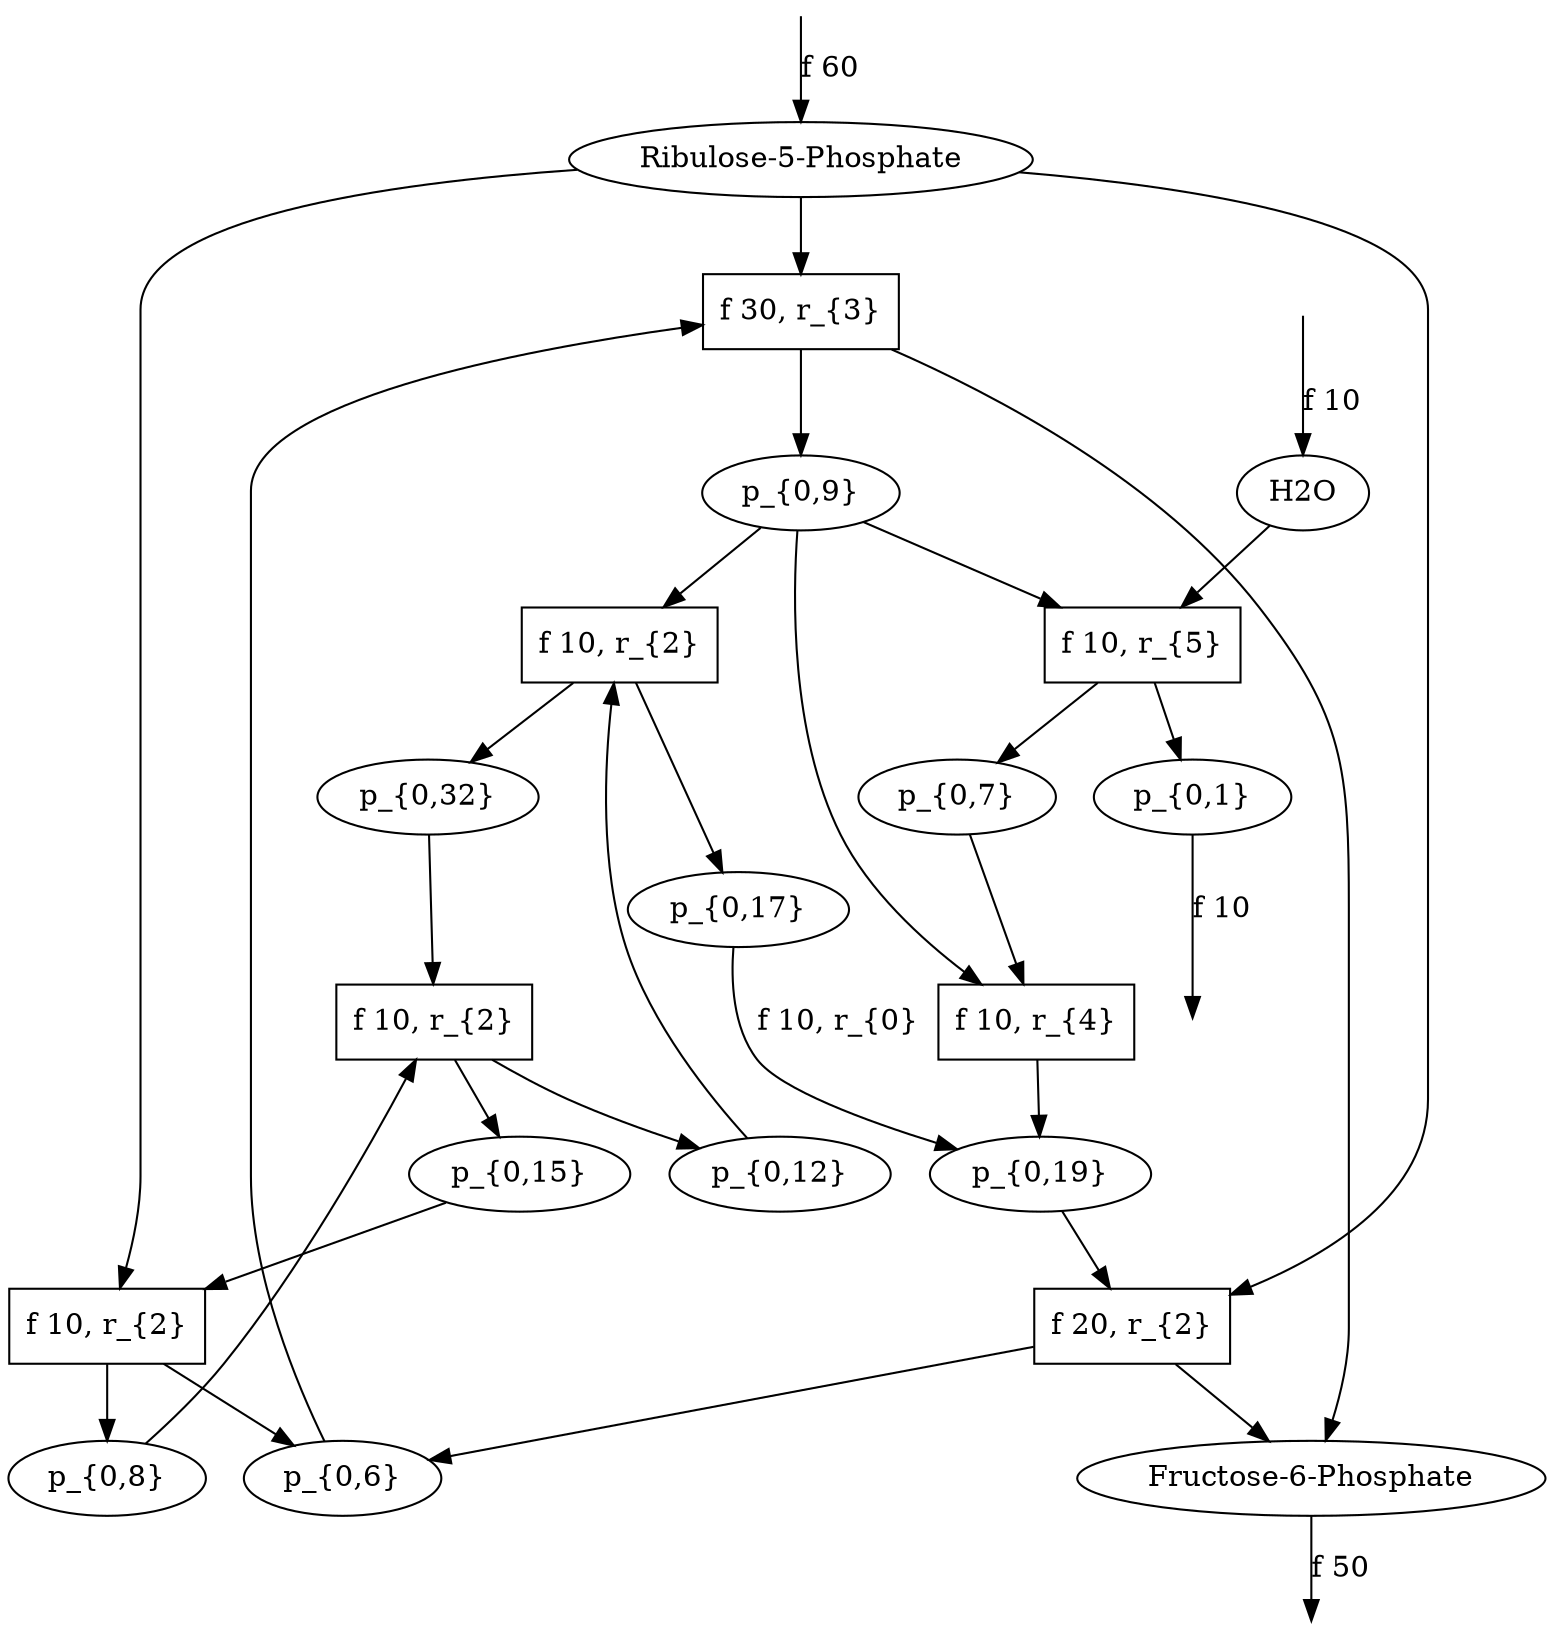 digraph g {
// id = 0, graphName = Ribulose-5-Phosphate
"0-0" [ shape=ellipse label="Ribulose-5-Phosphate" image="out/004_g_0_11311100.svg" ];
// id = 1, graphName = H2O
"1-0" [ shape=ellipse label="H2O" image="out/006_g_1_11311100.svg" ];
// id = 2, graphName = p_{0,0}
// id = 4, graphName = p_{0,1}
"4-0" [ shape=ellipse label="p_{0,1}" image="out/010_g_5_11311100.svg" ];
// id = 5, graphName = p_{0,2}
// id = 7, graphName = p_{0,3}
// id = 10, graphName = p_{0,4}
// id = 11, graphName = p_{0,5}
// id = 13, graphName = p_{0,6}
"13-0" [ shape=ellipse label="p_{0,6}" image="out/018_g_17_11311100.svg" ];
// id = 15, graphName = p_{0,7}
"15-0" [ shape=ellipse label="p_{0,7}" image="out/020_g_20_11311100.svg" ];
// id = 16, graphName = p_{0,8}
"16-0" [ shape=ellipse label="p_{0,8}" image="out/022_g_21_11311100.svg" ];
// id = 18, graphName = p_{0,9}
"18-0" [ shape=ellipse label="p_{0,9}" image="out/024_g_25_11311100.svg" ];
// id = 21, graphName = p_{0,10}
// id = 24, graphName = p_{0,11}
// id = 27, graphName = p_{0,12}
"27-0" [ shape=ellipse label="p_{0,12}" image="out/026_g_43_11311100.svg" ];
// id = 29, graphName = p_{0,13}
// id = 31, graphName = p_{0,14}
// id = 33, graphName = p_{0,15}
"33-0" [ shape=ellipse label="p_{0,15}" image="out/028_g_52_11311100.svg" ];
// id = 42, graphName = p_{0,16}
// id = 44, graphName = p_{0,17}
"44-0" [ shape=ellipse label="p_{0,17}" image="out/044_g_83_11311100.svg" ];
// id = 57, graphName = p_{0,18}
// id = 58, graphName = p_{0,19}
"58-0" [ shape=ellipse label="p_{0,19}" image="out/032_g_124_11311100.svg" ];
// id = 63, graphName = p_{0,20}
// id = 68, graphName = Fructose-6-Phosphate
"68-0" [ shape=ellipse label="Fructose-6-Phosphate" image="out/034_g_2_11311100.svg" ];
// id = 83, graphName = p_{0,21}
// id = 86, graphName = p_{0,22}
// id = 88, graphName = p_{0,23}
// id = 91, graphName = p_{0,24}
// id = 93, graphName = p_{0,25}
// id = 95, graphName = p_{0,26}
// id = 97, graphName = p_{0,27}
// id = 99, graphName = p_{0,28}
// id = 104, graphName = p_{0,29}
// id = 115, graphName = p_{0,30}
// id = 117, graphName = p_{0,31}
// id = 126, graphName = p_{0,32}
"126-0" [ shape=ellipse label="p_{0,32}" image="out/036_g_401_11311100.svg" ];
// id = 258, graphName = p_{0,33}
// id = 260, graphName = p_{0,34}
// id = 262, graphName = p_{0,35}
// id = 264, graphName = p_{0,36}
// id = 266, graphName = p_{0,37}
// id = 268, graphName = p_{0,38}
// id = 270, graphName = p_{0,39}
// id = 272, graphName = p_{0,40}
// id = 275, graphName = p_{0,41}
// id = 277, graphName = p_{0,42}
// id = 279, graphName = p_{0,43}
// id = 281, graphName = p_{0,44}
// id = 283, graphName = p_{0,45}
// id = 285, graphName = p_{0,46}
// id = 287, graphName = p_{0,47}
// id = 289, graphName = p_{0,48}
// id = 291, graphName = p_{0,49}
// id = 293, graphName = p_{0,50}
// id = 295, graphName = p_{0,51}
// id = 297, graphName = p_{0,52}
// id = 356, graphName = p_{0,53}
// id = 359, graphName = p_{0,54}
// id = 361, graphName = p_{0,55}
// id = 75{ 'Ribulose-5-Phosphate' 'p_{0,6}' }, 'Transaldolase', { 'Fructose-6-Phosphate' 'p_{0,9}' }
"75-0" [ shape=box label="f 30, r_{3}" ];
// id = 101{ 'p_{0,7}' 'p_{0,9}' }, 'Aldolase', { 'p_{0,19}' }
"101-0" [ shape=box label="f 10, r_{4}" ];
// id = 109{ 'H2O' 'p_{0,9}' }, 'Phophohydrolase', { 'p_{0,1}' 'p_{0,7}' }
"109-0" [ shape=box label="f 10, r_{5}" ];
// id = 130{ 'p_{0,9}' 'p_{0,12}' }, 'Transketolase', { 'p_{0,17}' 'p_{0,32}' }
"130-0" [ shape=box label="f 10, r_{2}" ];
// id = 153{ 'Ribulose-5-Phosphate' 'p_{0,15}' }, 'Transketolase', { 'p_{0,6}' 'p_{0,8}' }
"153-0" [ shape=box label="f 10, r_{2}" ];
// id = 183{ 'Ribulose-5-Phosphate' 'p_{0,19}' }, 'Transketolase', { 'Fructose-6-Phosphate' 'p_{0,6}' }
"183-0" [ shape=box label="f 20, r_{2}" ];
// id = 333{ 'p_{0,8}' 'p_{0,32}' }, 'Transketolase', { 'p_{0,12}' 'p_{0,15}' }
"333-0" [ shape=box label="f 10, r_{2}" ];
// id = 3{ 'Ribulose-5-Phosphate' }, 'Aldose-Ketose <-', { 'p_{0,0}' }
// id = 6{ 'Ribulose-5-Phosphate' 'H2O' }, 'Phophohydrolase', { 'p_{0,1}' 'p_{0,2}' }
// id = 8{ 'p_{0,2}' }, 'Aldose-Ketose <-', { 'p_{0,3}' }
// id = 9{ 'p_{0,0}' }, 'Aldose-Ketose ->', { 'Ribulose-5-Phosphate' }
// id = 12{ 'p_{0,0}' 'p_{0,2}' }, 'Transketolase', { 'p_{0,4}' 'p_{0,5}' }
// id = 14{ 'Ribulose-5-Phosphate' 'p_{0,0}' }, 'Transketolase', { 'p_{0,5}' 'p_{0,6}' }
// id = 17{ 'p_{0,0}' 'p_{0,2}' }, 'Transaldolase', { 'p_{0,7}' 'p_{0,8}' }
// id = 19{ 'Ribulose-5-Phosphate' 'p_{0,0}' }, 'Transaldolase', { 'p_{0,8}' 'p_{0,9}' }
// id = 20{ 'H2O' 'p_{0,0}' }, 'Phophohydrolase', { 'p_{0,1}' 'p_{0,3}' }
// id = 22{ 'p_{0,5}' }, 'Aldose-Ketose <-', { 'p_{0,10}' }
// id = 23{ 'p_{0,7}' }, 'Aldose-Ketose <-', { 'p_{0,7}' }
// id = 25{ 'p_{0,8}' }, 'Aldose-Ketose <-', { 'p_{0,11}' }
// id = 26{ 'p_{0,3}' }, 'Aldose-Ketose ->', { 'p_{0,2}' }
// id = 28{ 'p_{0,4}' }, 'Aldose-Ketose ->', { 'p_{0,12}' }
// id = 30{ 'p_{0,6}' }, 'Aldose-Ketose ->', { 'p_{0,13}' }
// id = 32{ 'p_{0,3}' 'p_{0,5}' }, 'Transketolase', { 'p_{0,0}' 'p_{0,14}' }
// id = 34{ 'p_{0,3}' 'p_{0,8}' }, 'Transketolase', { 'p_{0,14}' 'p_{0,15}' }
// id = 35{ 'p_{0,2}' 'p_{0,3}' }, 'Transketolase', { 'p_{0,4}' 'p_{0,14}' }
// id = 36{ 'Ribulose-5-Phosphate' 'p_{0,3}' }, 'Transketolase', { 'p_{0,6}' 'p_{0,14}' }
// id = 37{ 'p_{0,4}' 'p_{0,5}' }, 'Transketolase', { 'p_{0,0}' 'p_{0,2}' }
// id = 38{ 'p_{0,4}' 'p_{0,8}' }, 'Transketolase', { 'p_{0,2}' 'p_{0,15}' }
// id = 39{ 'p_{0,2}' 'p_{0,4}' }, 'Transketolase', { 'p_{0,2}' 'p_{0,4}' }
// id = 40{ 'Ribulose-5-Phosphate' 'p_{0,4}' }, 'Transketolase', { 'p_{0,2}' 'p_{0,6}' }
// id = 41{ 'p_{0,5}' 'p_{0,6}' }, 'Transketolase', { 'Ribulose-5-Phosphate' 'p_{0,0}' }
// id = 43{ 'p_{0,5}' 'p_{0,7}' }, 'Transketolase', { 'p_{0,0}' 'p_{0,16}' }
// id = 45{ 'p_{0,5}' 'p_{0,9}' }, 'Transketolase', { 'p_{0,0}' 'p_{0,17}' }
// id = 46{ 'p_{0,0}' 'p_{0,5}' }, 'Transketolase', { 'p_{0,0}' 'p_{0,5}' }
// id = 47{ 'p_{0,6}' 'p_{0,8}' }, 'Transketolase', { 'Ribulose-5-Phosphate' 'p_{0,15}' }
// id = 48{ 'p_{0,2}' 'p_{0,6}' }, 'Transketolase', { 'Ribulose-5-Phosphate' 'p_{0,4}' }
// id = 49{ 'Ribulose-5-Phosphate' 'p_{0,6}' }, 'Transketolase', { 'Ribulose-5-Phosphate' 'p_{0,6}' }
// id = 50{ 'p_{0,7}' 'p_{0,8}' }, 'Transketolase', { 'p_{0,15}' 'p_{0,16}' }
// id = 51{ 'p_{0,2}' 'p_{0,7}' }, 'Transketolase', { 'p_{0,4}' 'p_{0,16}' }
// id = 52{ 'Ribulose-5-Phosphate' 'p_{0,7}' }, 'Transketolase', { 'p_{0,6}' 'p_{0,16}' }
// id = 53{ 'p_{0,8}' 'p_{0,9}' }, 'Transketolase', { 'p_{0,15}' 'p_{0,17}' }
// id = 54{ 'p_{0,0}' 'p_{0,8}' }, 'Transketolase', { 'p_{0,5}' 'p_{0,15}' }
// id = 55{ 'p_{0,2}' 'p_{0,9}' }, 'Transketolase', { 'p_{0,4}' 'p_{0,17}' }
// id = 56{ 'Ribulose-5-Phosphate' 'p_{0,9}' }, 'Transketolase', { 'p_{0,6}' 'p_{0,17}' }
// id = 59{ 'p_{0,3}' 'p_{0,5}' }, 'Transaldolase', { 'p_{0,18}' 'p_{0,19}' }
// id = 60{ 'p_{0,3}' 'p_{0,8}' }, 'Transaldolase', { 'p_{0,0}' 'p_{0,18}' }
// id = 61{ 'p_{0,2}' 'p_{0,3}' }, 'Transaldolase', { 'p_{0,7}' 'p_{0,18}' }
// id = 62{ 'Ribulose-5-Phosphate' 'p_{0,3}' }, 'Transaldolase', { 'p_{0,9}' 'p_{0,18}' }
// id = 64{ 'p_{0,4}' 'p_{0,5}' }, 'Transaldolase', { 'p_{0,19}' 'p_{0,20}' }
// id = 65{ 'p_{0,4}' 'p_{0,8}' }, 'Transaldolase', { 'p_{0,0}' 'p_{0,20}' }
// id = 66{ 'p_{0,2}' 'p_{0,4}' }, 'Transaldolase', { 'p_{0,7}' 'p_{0,20}' }
// id = 67{ 'Ribulose-5-Phosphate' 'p_{0,4}' }, 'Transaldolase', { 'p_{0,9}' 'p_{0,20}' }
// id = 69{ 'p_{0,5}' 'p_{0,6}' }, 'Transaldolase', { 'Fructose-6-Phosphate' 'p_{0,19}' }
// id = 70{ 'p_{0,5}' 'p_{0,7}' }, 'Transaldolase', { 'p_{0,2}' 'p_{0,19}' }
// id = 71{ 'p_{0,5}' 'p_{0,9}' }, 'Transaldolase', { 'Ribulose-5-Phosphate' 'p_{0,19}' }
// id = 72{ 'p_{0,0}' 'p_{0,5}' }, 'Transaldolase', { 'p_{0,8}' 'p_{0,19}' }
// id = 73{ 'p_{0,6}' 'p_{0,8}' }, 'Transaldolase', { 'Fructose-6-Phosphate' 'p_{0,0}' }
// id = 74{ 'p_{0,2}' 'p_{0,6}' }, 'Transaldolase', { 'Fructose-6-Phosphate' 'p_{0,7}' }
// id = 75{ 'Ribulose-5-Phosphate' 'p_{0,6}' }, 'Transaldolase', { 'Fructose-6-Phosphate' 'p_{0,9}' }
"0-0" -> "75-0" [ ];
"13-0" -> "75-0" [ ];
"75-0" -> "18-0" [ ];
"75-0" -> "68-0" [ ];
// id = 76{ 'p_{0,7}' 'p_{0,8}' }, 'Transaldolase', { 'p_{0,0}' 'p_{0,2}' }
// id = 77{ 'p_{0,2}' 'p_{0,7}' }, 'Transaldolase', { 'p_{0,2}' 'p_{0,7}' }
// id = 78{ 'Ribulose-5-Phosphate' 'p_{0,7}' }, 'Transaldolase', { 'p_{0,2}' 'p_{0,9}' }
// id = 79{ 'p_{0,8}' 'p_{0,9}' }, 'Transaldolase', { 'Ribulose-5-Phosphate' 'p_{0,0}' }
// id = 80{ 'p_{0,0}' 'p_{0,8}' }, 'Transaldolase', { 'p_{0,0}' 'p_{0,8}' }
// id = 81{ 'p_{0,2}' 'p_{0,9}' }, 'Transaldolase', { 'Ribulose-5-Phosphate' 'p_{0,7}' }
// id = 82{ 'Ribulose-5-Phosphate' 'p_{0,9}' }, 'Transaldolase', { 'Ribulose-5-Phosphate' 'p_{0,9}' }
// id = 84{ 'p_{0,3}' 'p_{0,7}' }, 'Aldolase', { 'p_{0,21}' }
// id = 85{ 'p_{0,4}' 'p_{0,7}' }, 'Aldolase', { 'p_{0,3}' }
// id = 87{ 'p_{0,2}' 'p_{0,4}' }, 'Aldolase', { 'p_{0,22}' }
// id = 89{ 'Ribulose-5-Phosphate' 'p_{0,4}' }, 'Aldolase', { 'p_{0,23}' }
// id = 90{ 'p_{0,6}' 'p_{0,7}' }, 'Aldolase', { 'p_{0,0}' }
// id = 92{ 'p_{0,2}' 'p_{0,6}' }, 'Aldolase', { 'p_{0,24}' }
// id = 94{ 'Ribulose-5-Phosphate' 'p_{0,6}' }, 'Aldolase', { 'p_{0,25}' }
// id = 96{ 'p_{0,7}' 'p_{0,7}' }, 'Aldolase', { 'p_{0,26}' }
// id = 98{ 'p_{0,2}' 'p_{0,7}' }, 'Aldolase', { 'p_{0,27}' }
// id = 100{ 'Ribulose-5-Phosphate' 'p_{0,7}' }, 'Aldolase', { 'p_{0,28}' }
// id = 101{ 'p_{0,7}' 'p_{0,9}' }, 'Aldolase', { 'p_{0,19}' }
"15-0" -> "101-0" [ ];
"18-0" -> "101-0" [ ];
"101-0" -> "58-0" [ ];
// id = 102{ 'p_{0,0}' 'p_{0,7}' }, 'Aldolase', { 'p_{0,10}' }
// id = 103{ 'p_{0,2}' 'p_{0,9}' }, 'Aldolase', { 'p_{0,28}' }
// id = 105{ 'Ribulose-5-Phosphate' 'p_{0,9}' }, 'Aldolase', { 'p_{0,29}' }
// id = 106{ 'H2O' 'p_{0,5}' }, 'Phophohydrolase', { 'p_{0,1}' 'p_{0,14}' }
// id = 107{ 'H2O' 'p_{0,6}' }, 'Phophohydrolase', { 'p_{0,1}' 'p_{0,4}' }
// id = 108{ 'H2O' 'p_{0,8}' }, 'Phophohydrolase', { 'p_{0,1}' 'p_{0,18}' }
// id = 109{ 'H2O' 'p_{0,9}' }, 'Phophohydrolase', { 'p_{0,1}' 'p_{0,7}' }
"1-0" -> "109-0" [ ];
"18-0" -> "109-0" [ ];
"109-0" -> "4-0" [ ];
"109-0" -> "15-0" [ ];
// id = 110{ 'p_{0,12}' }, 'Aldose-Ketose <-', { 'p_{0,4}' }
// id = 111{ 'p_{0,13}' }, 'Aldose-Ketose <-', { 'p_{0,6}' }
// id = 112{ 'p_{0,14}' }, 'Aldose-Ketose <-', { 'p_{0,21}' }
// id = 113{ 'p_{0,16}' }, 'Aldose-Ketose <-', { 'p_{0,26}' }
// id = 114{ 'p_{0,17}' }, 'Aldose-Ketose <-', { 'p_{0,19}' }
"44-0" -> "58-0" [ label="f 10, r_{0}" ];
// id = 116{ 'p_{0,18}' }, 'Aldose-Ketose <-', { 'p_{0,30}' }
// id = 118{ 'p_{0,20}' }, 'Aldose-Ketose <-', { 'p_{0,31}' }
// id = 119{ 'Fructose-6-Phosphate' }, 'Aldose-Ketose <-', { 'p_{0,15}' }
// id = 120{ 'p_{0,10}' }, 'Aldose-Ketose ->', { 'p_{0,5}' }
// id = 121{ 'p_{0,11}' }, 'Aldose-Ketose ->', { 'p_{0,8}' }
// id = 122{ 'p_{0,15}' }, 'Aldose-Ketose ->', { 'Fructose-6-Phosphate' }
// id = 123{ 'p_{0,19}' }, 'Aldose-Ketose ->', { 'p_{0,17}' }
// id = 124{ 'p_{0,21}' }, 'Aldose-Ketose ->', { 'p_{0,14}' }
// id = 125{ 'p_{0,26}' }, 'Aldose-Ketose ->', { 'p_{0,16}' }
// id = 127{ 'p_{0,12}' 'p_{0,15}' }, 'Transketolase', { 'p_{0,8}' 'p_{0,32}' }
// id = 128{ 'p_{0,12}' 'p_{0,19}' }, 'Transketolase', { 'Fructose-6-Phosphate' 'p_{0,32}' }
// id = 129{ 'p_{0,12}' 'p_{0,26}' }, 'Transketolase', { 'p_{0,20}' 'p_{0,32}' }
// id = 130{ 'p_{0,9}' 'p_{0,12}' }, 'Transketolase', { 'p_{0,17}' 'p_{0,32}' }
"18-0" -> "130-0" [ ];
"27-0" -> "130-0" [ ];
"130-0" -> "44-0" [ ];
"130-0" -> "126-0" [ ];
// id = 131{ 'p_{0,0}' 'p_{0,12}' }, 'Transketolase', { 'p_{0,5}' 'p_{0,32}' }
// id = 132{ 'p_{0,3}' 'p_{0,12}' }, 'Transketolase', { 'p_{0,14}' 'p_{0,32}' }
// id = 133{ 'p_{0,4}' 'p_{0,12}' }, 'Transketolase', { 'p_{0,2}' 'p_{0,32}' }
// id = 134{ 'p_{0,6}' 'p_{0,12}' }, 'Transketolase', { 'Ribulose-5-Phosphate' 'p_{0,32}' }
// id = 135{ 'p_{0,7}' 'p_{0,12}' }, 'Transketolase', { 'p_{0,16}' 'p_{0,32}' }
// id = 136{ 'p_{0,14}' 'p_{0,15}' }, 'Transketolase', { 'p_{0,3}' 'p_{0,8}' }
// id = 137{ 'p_{0,14}' 'p_{0,19}' }, 'Transketolase', { 'Fructose-6-Phosphate' 'p_{0,3}' }
// id = 138{ 'p_{0,14}' 'p_{0,26}' }, 'Transketolase', { 'p_{0,3}' 'p_{0,20}' }
// id = 139{ 'p_{0,9}' 'p_{0,14}' }, 'Transketolase', { 'p_{0,3}' 'p_{0,17}' }
// id = 140{ 'p_{0,0}' 'p_{0,14}' }, 'Transketolase', { 'p_{0,3}' 'p_{0,5}' }
// id = 141{ 'p_{0,3}' 'p_{0,14}' }, 'Transketolase', { 'p_{0,3}' 'p_{0,14}' }
// id = 142{ 'p_{0,4}' 'p_{0,14}' }, 'Transketolase', { 'p_{0,2}' 'p_{0,3}' }
// id = 143{ 'p_{0,6}' 'p_{0,14}' }, 'Transketolase', { 'Ribulose-5-Phosphate' 'p_{0,3}' }
// id = 144{ 'p_{0,7}' 'p_{0,14}' }, 'Transketolase', { 'p_{0,3}' 'p_{0,16}' }
// id = 145{ 'p_{0,15}' 'p_{0,16}' }, 'Transketolase', { 'p_{0,7}' 'p_{0,8}' }
// id = 146{ 'p_{0,15}' 'p_{0,17}' }, 'Transketolase', { 'p_{0,8}' 'p_{0,9}' }
// id = 147{ 'p_{0,15}' 'p_{0,18}' }, 'Transketolase', { 'p_{0,8}' 'p_{0,31}' }
// id = 148{ 'p_{0,15}' 'p_{0,20}' }, 'Transketolase', { 'p_{0,8}' 'p_{0,26}' }
// id = 149{ 'Fructose-6-Phosphate' 'p_{0,15}' }, 'Transketolase', { 'p_{0,8}' 'p_{0,19}' }
// id = 150{ 'p_{0,2}' 'p_{0,15}' }, 'Transketolase', { 'p_{0,4}' 'p_{0,8}' }
// id = 151{ 'p_{0,5}' 'p_{0,15}' }, 'Transketolase', { 'p_{0,0}' 'p_{0,8}' }
// id = 152{ 'p_{0,8}' 'p_{0,15}' }, 'Transketolase', { 'p_{0,8}' 'p_{0,15}' }
// id = 153{ 'Ribulose-5-Phosphate' 'p_{0,15}' }, 'Transketolase', { 'p_{0,6}' 'p_{0,8}' }
"0-0" -> "153-0" [ ];
"33-0" -> "153-0" [ ];
"153-0" -> "13-0" [ ];
"153-0" -> "16-0" [ ];
// id = 154{ 'p_{0,16}' 'p_{0,19}' }, 'Transketolase', { 'Fructose-6-Phosphate' 'p_{0,7}' }
// id = 155{ 'p_{0,16}' 'p_{0,26}' }, 'Transketolase', { 'p_{0,7}' 'p_{0,20}' }
// id = 156{ 'p_{0,9}' 'p_{0,16}' }, 'Transketolase', { 'p_{0,7}' 'p_{0,17}' }
// id = 157{ 'p_{0,0}' 'p_{0,16}' }, 'Transketolase', { 'p_{0,5}' 'p_{0,7}' }
// id = 158{ 'p_{0,3}' 'p_{0,16}' }, 'Transketolase', { 'p_{0,7}' 'p_{0,14}' }
// id = 159{ 'p_{0,4}' 'p_{0,16}' }, 'Transketolase', { 'p_{0,2}' 'p_{0,7}' }
// id = 160{ 'p_{0,6}' 'p_{0,16}' }, 'Transketolase', { 'Ribulose-5-Phosphate' 'p_{0,7}' }
// id = 161{ 'p_{0,7}' 'p_{0,16}' }, 'Transketolase', { 'p_{0,7}' 'p_{0,16}' }
// id = 162{ 'p_{0,17}' 'p_{0,19}' }, 'Transketolase', { 'Fructose-6-Phosphate' 'p_{0,9}' }
// id = 163{ 'p_{0,17}' 'p_{0,26}' }, 'Transketolase', { 'p_{0,9}' 'p_{0,20}' }
// id = 164{ 'p_{0,9}' 'p_{0,17}' }, 'Transketolase', { 'p_{0,9}' 'p_{0,17}' }
// id = 165{ 'p_{0,0}' 'p_{0,17}' }, 'Transketolase', { 'p_{0,5}' 'p_{0,9}' }
// id = 166{ 'p_{0,3}' 'p_{0,17}' }, 'Transketolase', { 'p_{0,9}' 'p_{0,14}' }
// id = 167{ 'p_{0,4}' 'p_{0,17}' }, 'Transketolase', { 'p_{0,2}' 'p_{0,9}' }
// id = 168{ 'p_{0,6}' 'p_{0,17}' }, 'Transketolase', { 'Ribulose-5-Phosphate' 'p_{0,9}' }
// id = 169{ 'p_{0,7}' 'p_{0,17}' }, 'Transketolase', { 'p_{0,9}' 'p_{0,16}' }
// id = 170{ 'p_{0,18}' 'p_{0,19}' }, 'Transketolase', { 'Fructose-6-Phosphate' 'p_{0,31}' }
// id = 171{ 'p_{0,18}' 'p_{0,26}' }, 'Transketolase', { 'p_{0,20}' 'p_{0,31}' }
// id = 172{ 'p_{0,9}' 'p_{0,18}' }, 'Transketolase', { 'p_{0,17}' 'p_{0,31}' }
// id = 173{ 'p_{0,0}' 'p_{0,18}' }, 'Transketolase', { 'p_{0,5}' 'p_{0,31}' }
// id = 174{ 'p_{0,3}' 'p_{0,18}' }, 'Transketolase', { 'p_{0,14}' 'p_{0,31}' }
// id = 175{ 'p_{0,4}' 'p_{0,18}' }, 'Transketolase', { 'p_{0,2}' 'p_{0,31}' }
// id = 176{ 'p_{0,6}' 'p_{0,18}' }, 'Transketolase', { 'Ribulose-5-Phosphate' 'p_{0,31}' }
// id = 177{ 'p_{0,7}' 'p_{0,18}' }, 'Transketolase', { 'p_{0,16}' 'p_{0,31}' }
// id = 178{ 'p_{0,19}' 'p_{0,20}' }, 'Transketolase', { 'Fructose-6-Phosphate' 'p_{0,26}' }
// id = 179{ 'Fructose-6-Phosphate' 'p_{0,19}' }, 'Transketolase', { 'Fructose-6-Phosphate' 'p_{0,19}' }
// id = 180{ 'p_{0,2}' 'p_{0,19}' }, 'Transketolase', { 'Fructose-6-Phosphate' 'p_{0,4}' }
// id = 181{ 'p_{0,5}' 'p_{0,19}' }, 'Transketolase', { 'Fructose-6-Phosphate' 'p_{0,0}' }
// id = 182{ 'p_{0,8}' 'p_{0,19}' }, 'Transketolase', { 'Fructose-6-Phosphate' 'p_{0,15}' }
// id = 183{ 'Ribulose-5-Phosphate' 'p_{0,19}' }, 'Transketolase', { 'Fructose-6-Phosphate' 'p_{0,6}' }
"0-0" -> "183-0" [ ];
"58-0" -> "183-0" [ ];
"183-0" -> "13-0" [ ];
"183-0" -> "68-0" [ ];
// id = 184{ 'p_{0,20}' 'p_{0,26}' }, 'Transketolase', { 'p_{0,20}' 'p_{0,26}' }
// id = 185{ 'p_{0,9}' 'p_{0,20}' }, 'Transketolase', { 'p_{0,17}' 'p_{0,26}' }
// id = 186{ 'p_{0,0}' 'p_{0,20}' }, 'Transketolase', { 'p_{0,5}' 'p_{0,26}' }
// id = 187{ 'p_{0,3}' 'p_{0,20}' }, 'Transketolase', { 'p_{0,14}' 'p_{0,26}' }
// id = 188{ 'p_{0,4}' 'p_{0,20}' }, 'Transketolase', { 'p_{0,2}' 'p_{0,26}' }
// id = 189{ 'p_{0,6}' 'p_{0,20}' }, 'Transketolase', { 'Ribulose-5-Phosphate' 'p_{0,26}' }
// id = 190{ 'p_{0,7}' 'p_{0,20}' }, 'Transketolase', { 'p_{0,16}' 'p_{0,26}' }
// id = 191{ 'Fructose-6-Phosphate' 'p_{0,26}' }, 'Transketolase', { 'p_{0,19}' 'p_{0,20}' }
// id = 192{ 'p_{0,2}' 'p_{0,26}' }, 'Transketolase', { 'p_{0,4}' 'p_{0,20}' }
// id = 193{ 'p_{0,5}' 'p_{0,26}' }, 'Transketolase', { 'p_{0,0}' 'p_{0,20}' }
// id = 194{ 'p_{0,8}' 'p_{0,26}' }, 'Transketolase', { 'p_{0,15}' 'p_{0,20}' }
// id = 195{ 'Ribulose-5-Phosphate' 'p_{0,26}' }, 'Transketolase', { 'p_{0,6}' 'p_{0,20}' }
// id = 196{ 'Fructose-6-Phosphate' 'p_{0,9}' }, 'Transketolase', { 'p_{0,17}' 'p_{0,19}' }
// id = 197{ 'Fructose-6-Phosphate' 'p_{0,0}' }, 'Transketolase', { 'p_{0,5}' 'p_{0,19}' }
// id = 198{ 'Fructose-6-Phosphate' 'p_{0,3}' }, 'Transketolase', { 'p_{0,14}' 'p_{0,19}' }
// id = 199{ 'Fructose-6-Phosphate' 'p_{0,4}' }, 'Transketolase', { 'p_{0,2}' 'p_{0,19}' }
// id = 200{ 'Fructose-6-Phosphate' 'p_{0,6}' }, 'Transketolase', { 'Ribulose-5-Phosphate' 'p_{0,19}' }
// id = 201{ 'Fructose-6-Phosphate' 'p_{0,7}' }, 'Transketolase', { 'p_{0,16}' 'p_{0,19}' }
// id = 202{ 'p_{0,14}' 'p_{0,19}' }, 'Transaldolase', { 'p_{0,5}' 'p_{0,26}' }
// id = 203{ 'p_{0,14}' 'p_{0,26}' }, 'Transaldolase', { 'p_{0,14}' 'p_{0,26}' }
// id = 204{ 'p_{0,9}' 'p_{0,14}' }, 'Transaldolase', { 'Ribulose-5-Phosphate' 'p_{0,26}' }
// id = 205{ 'p_{0,0}' 'p_{0,14}' }, 'Transaldolase', { 'p_{0,8}' 'p_{0,26}' }
// id = 206{ 'p_{0,3}' 'p_{0,14}' }, 'Transaldolase', { 'p_{0,18}' 'p_{0,26}' }
// id = 207{ 'p_{0,4}' 'p_{0,14}' }, 'Transaldolase', { 'p_{0,20}' 'p_{0,26}' }
// id = 208{ 'p_{0,6}' 'p_{0,14}' }, 'Transaldolase', { 'Fructose-6-Phosphate' 'p_{0,26}' }
// id = 209{ 'p_{0,7}' 'p_{0,14}' }, 'Transaldolase', { 'p_{0,2}' 'p_{0,26}' }
// id = 210{ 'p_{0,16}' 'p_{0,19}' }, 'Transaldolase', { 'p_{0,5}' 'p_{0,32}' }
// id = 211{ 'p_{0,16}' 'p_{0,26}' }, 'Transaldolase', { 'p_{0,14}' 'p_{0,32}' }
// id = 212{ 'p_{0,9}' 'p_{0,16}' }, 'Transaldolase', { 'Ribulose-5-Phosphate' 'p_{0,32}' }
// id = 213{ 'p_{0,0}' 'p_{0,16}' }, 'Transaldolase', { 'p_{0,8}' 'p_{0,32}' }
// id = 214{ 'p_{0,3}' 'p_{0,16}' }, 'Transaldolase', { 'p_{0,18}' 'p_{0,32}' }
// id = 215{ 'p_{0,4}' 'p_{0,16}' }, 'Transaldolase', { 'p_{0,20}' 'p_{0,32}' }
// id = 216{ 'p_{0,6}' 'p_{0,16}' }, 'Transaldolase', { 'Fructose-6-Phosphate' 'p_{0,32}' }
// id = 217{ 'p_{0,7}' 'p_{0,16}' }, 'Transaldolase', { 'p_{0,2}' 'p_{0,32}' }
// id = 218{ 'p_{0,18}' 'p_{0,19}' }, 'Transaldolase', { 'p_{0,3}' 'p_{0,5}' }
// id = 219{ 'p_{0,18}' 'p_{0,26}' }, 'Transaldolase', { 'p_{0,3}' 'p_{0,14}' }
// id = 220{ 'p_{0,9}' 'p_{0,18}' }, 'Transaldolase', { 'Ribulose-5-Phosphate' 'p_{0,3}' }
// id = 221{ 'p_{0,0}' 'p_{0,18}' }, 'Transaldolase', { 'p_{0,3}' 'p_{0,8}' }
// id = 222{ 'p_{0,3}' 'p_{0,18}' }, 'Transaldolase', { 'p_{0,3}' 'p_{0,18}' }
// id = 223{ 'p_{0,4}' 'p_{0,18}' }, 'Transaldolase', { 'p_{0,3}' 'p_{0,20}' }
// id = 224{ 'p_{0,6}' 'p_{0,18}' }, 'Transaldolase', { 'Fructose-6-Phosphate' 'p_{0,3}' }
// id = 225{ 'p_{0,7}' 'p_{0,18}' }, 'Transaldolase', { 'p_{0,2}' 'p_{0,3}' }
// id = 226{ 'p_{0,19}' 'p_{0,20}' }, 'Transaldolase', { 'p_{0,4}' 'p_{0,5}' }
// id = 227{ 'Fructose-6-Phosphate' 'p_{0,19}' }, 'Transaldolase', { 'p_{0,5}' 'p_{0,6}' }
// id = 228{ 'p_{0,2}' 'p_{0,19}' }, 'Transaldolase', { 'p_{0,5}' 'p_{0,7}' }
// id = 229{ 'p_{0,5}' 'p_{0,19}' }, 'Transaldolase', { 'p_{0,5}' 'p_{0,19}' }
// id = 230{ 'p_{0,8}' 'p_{0,19}' }, 'Transaldolase', { 'p_{0,0}' 'p_{0,5}' }
// id = 231{ 'Ribulose-5-Phosphate' 'p_{0,19}' }, 'Transaldolase', { 'p_{0,5}' 'p_{0,9}' }
// id = 232{ 'p_{0,20}' 'p_{0,26}' }, 'Transaldolase', { 'p_{0,4}' 'p_{0,14}' }
// id = 233{ 'p_{0,9}' 'p_{0,20}' }, 'Transaldolase', { 'Ribulose-5-Phosphate' 'p_{0,4}' }
// id = 234{ 'p_{0,0}' 'p_{0,20}' }, 'Transaldolase', { 'p_{0,4}' 'p_{0,8}' }
// id = 235{ 'p_{0,3}' 'p_{0,20}' }, 'Transaldolase', { 'p_{0,4}' 'p_{0,18}' }
// id = 236{ 'p_{0,4}' 'p_{0,20}' }, 'Transaldolase', { 'p_{0,4}' 'p_{0,20}' }
// id = 237{ 'p_{0,6}' 'p_{0,20}' }, 'Transaldolase', { 'Fructose-6-Phosphate' 'p_{0,4}' }
// id = 238{ 'p_{0,7}' 'p_{0,20}' }, 'Transaldolase', { 'p_{0,2}' 'p_{0,4}' }
// id = 239{ 'Fructose-6-Phosphate' 'p_{0,26}' }, 'Transaldolase', { 'p_{0,6}' 'p_{0,14}' }
// id = 240{ 'p_{0,2}' 'p_{0,26}' }, 'Transaldolase', { 'p_{0,7}' 'p_{0,14}' }
// id = 241{ 'p_{0,5}' 'p_{0,26}' }, 'Transaldolase', { 'p_{0,14}' 'p_{0,19}' }
// id = 242{ 'p_{0,8}' 'p_{0,26}' }, 'Transaldolase', { 'p_{0,0}' 'p_{0,14}' }
// id = 243{ 'Ribulose-5-Phosphate' 'p_{0,26}' }, 'Transaldolase', { 'p_{0,9}' 'p_{0,14}' }
// id = 244{ 'Fructose-6-Phosphate' 'p_{0,9}' }, 'Transaldolase', { 'Ribulose-5-Phosphate' 'p_{0,6}' }
// id = 245{ 'Fructose-6-Phosphate' 'p_{0,0}' }, 'Transaldolase', { 'p_{0,6}' 'p_{0,8}' }
// id = 246{ 'Fructose-6-Phosphate' 'p_{0,3}' }, 'Transaldolase', { 'p_{0,6}' 'p_{0,18}' }
// id = 247{ 'Fructose-6-Phosphate' 'p_{0,4}' }, 'Transaldolase', { 'p_{0,6}' 'p_{0,20}' }
// id = 248{ 'Fructose-6-Phosphate' 'p_{0,6}' }, 'Transaldolase', { 'Fructose-6-Phosphate' 'p_{0,6}' }
// id = 249{ 'Fructose-6-Phosphate' 'p_{0,7}' }, 'Transaldolase', { 'p_{0,2}' 'p_{0,6}' }
// id = 250{ 'p_{0,12}' 'p_{0,19}' }, 'Aldolase', { 'p_{0,5}' }
// id = 251{ 'p_{0,12}' 'p_{0,26}' }, 'Aldolase', { 'p_{0,14}' }
// id = 252{ 'p_{0,9}' 'p_{0,12}' }, 'Aldolase', { 'Ribulose-5-Phosphate' }
// id = 253{ 'p_{0,0}' 'p_{0,12}' }, 'Aldolase', { 'p_{0,8}' }
// id = 254{ 'p_{0,3}' 'p_{0,12}' }, 'Aldolase', { 'p_{0,18}' }
// id = 255{ 'p_{0,4}' 'p_{0,12}' }, 'Aldolase', { 'p_{0,20}' }
// id = 256{ 'p_{0,6}' 'p_{0,12}' }, 'Aldolase', { 'Fructose-6-Phosphate' }
// id = 257{ 'p_{0,7}' 'p_{0,12}' }, 'Aldolase', { 'p_{0,2}' }
// id = 259{ 'p_{0,13}' 'p_{0,19}' }, 'Aldolase', { 'p_{0,33}' }
// id = 261{ 'p_{0,13}' 'p_{0,26}' }, 'Aldolase', { 'p_{0,34}' }
// id = 263{ 'p_{0,9}' 'p_{0,13}' }, 'Aldolase', { 'p_{0,35}' }
// id = 265{ 'p_{0,0}' 'p_{0,13}' }, 'Aldolase', { 'p_{0,36}' }
// id = 267{ 'p_{0,3}' 'p_{0,13}' }, 'Aldolase', { 'p_{0,37}' }
// id = 269{ 'p_{0,4}' 'p_{0,13}' }, 'Aldolase', { 'p_{0,38}' }
// id = 271{ 'p_{0,6}' 'p_{0,13}' }, 'Aldolase', { 'p_{0,39}' }
// id = 273{ 'p_{0,7}' 'p_{0,13}' }, 'Aldolase', { 'p_{0,40}' }
// id = 274{ 'p_{0,7}' 'p_{0,15}' }, 'Aldolase', { 'p_{0,11}' }
// id = 276{ 'p_{0,16}' 'p_{0,19}' }, 'Aldolase', { 'p_{0,41}' }
// id = 278{ 'p_{0,16}' 'p_{0,26}' }, 'Aldolase', { 'p_{0,42}' }
// id = 280{ 'p_{0,9}' 'p_{0,16}' }, 'Aldolase', { 'p_{0,43}' }
// id = 282{ 'p_{0,4}' 'p_{0,16}' }, 'Aldolase', { 'p_{0,44}' }
// id = 284{ 'p_{0,6}' 'p_{0,16}' }, 'Aldolase', { 'p_{0,45}' }
// id = 286{ 'p_{0,7}' 'p_{0,16}' }, 'Aldolase', { 'p_{0,46}' }
// id = 288{ 'p_{0,17}' 'p_{0,19}' }, 'Aldolase', { 'p_{0,47}' }
// id = 290{ 'p_{0,17}' 'p_{0,26}' }, 'Aldolase', { 'p_{0,48}' }
// id = 292{ 'p_{0,9}' 'p_{0,17}' }, 'Aldolase', { 'p_{0,49}' }
// id = 294{ 'p_{0,4}' 'p_{0,17}' }, 'Aldolase', { 'p_{0,50}' }
// id = 296{ 'p_{0,6}' 'p_{0,17}' }, 'Aldolase', { 'p_{0,51}' }
// id = 298{ 'p_{0,7}' 'p_{0,17}' }, 'Aldolase', { 'p_{0,52}' }
// id = 299{ 'p_{0,7}' 'p_{0,19}' }, 'Aldolase', { 'p_{0,15}' }
// id = 300{ 'p_{0,9}' 'p_{0,20}' }, 'Aldolase', { 'p_{0,23}' }
// id = 301{ 'p_{0,7}' 'p_{0,20}' }, 'Aldolase', { 'p_{0,22}' }
// id = 302{ 'p_{0,7}' 'p_{0,26}' }, 'Aldolase', { 'p_{0,31}' }
// id = 303{ 'Fructose-6-Phosphate' 'p_{0,9}' }, 'Aldolase', { 'p_{0,25}' }
// id = 304{ 'Fructose-6-Phosphate' 'p_{0,7}' }, 'Aldolase', { 'p_{0,24}' }
// id = 305{ 'H2O' 'p_{0,10}' }, 'Phophohydrolase', { 'p_{0,1}' 'p_{0,21}' }
// id = 306{ 'H2O' 'p_{0,11}' }, 'Phophohydrolase', { 'p_{0,1}' 'p_{0,30}' }
// id = 307{ 'H2O' 'p_{0,13}' }, 'Phophohydrolase', { 'p_{0,1}' 'p_{0,12}' }
// id = 308{ 'H2O' 'p_{0,15}' }, 'Phophohydrolase', { 'p_{0,1}' 'p_{0,31}' }
// id = 309{ 'H2O' 'p_{0,17}' }, 'Phophohydrolase', { 'p_{0,1}' 'p_{0,16}' }
// id = 310{ 'H2O' 'p_{0,19}' }, 'Phophohydrolase', { 'p_{0,1}' 'p_{0,26}' }
// id = 311{ 'H2O' 'p_{0,23}' }, 'Phophohydrolase', { 'p_{0,1}' 'p_{0,22}' }
// id = 312{ 'H2O' 'p_{0,24}' }, 'Phophohydrolase', { 'p_{0,1}' 'p_{0,22}' }
// id = 313{ 'H2O' 'p_{0,25}' }, 'Phophohydrolase', { 'p_{0,1}' 'p_{0,24}' }
// id = 314{ 'H2O' 'p_{0,25}' }, 'Phophohydrolase', { 'p_{0,1}' 'p_{0,23}' }
// id = 315{ 'H2O' 'p_{0,28}' }, 'Phophohydrolase', { 'p_{0,1}' 'p_{0,27}' }
// id = 316{ 'H2O' 'p_{0,29}' }, 'Phophohydrolase', { 'p_{0,1}' 'p_{0,28}' }
// id = 317{ 'H2O' 'Fructose-6-Phosphate' }, 'Phophohydrolase', { 'p_{0,1}' 'p_{0,20}' }
// id = 318{ 'p_{0,30}' }, 'Aldose-Ketose ->', { 'p_{0,18}' }
// id = 319{ 'p_{0,31}' }, 'Aldose-Ketose ->', { 'p_{0,20}' }
// id = 320{ 'p_{0,2}' 'p_{0,31}' }, 'Transketolase', { 'p_{0,4}' 'p_{0,18}' }
// id = 321{ 'p_{0,5}' 'p_{0,31}' }, 'Transketolase', { 'p_{0,0}' 'p_{0,18}' }
// id = 322{ 'p_{0,8}' 'p_{0,31}' }, 'Transketolase', { 'p_{0,15}' 'p_{0,18}' }
// id = 323{ 'p_{0,12}' 'p_{0,31}' }, 'Transketolase', { 'p_{0,18}' 'p_{0,32}' }
// id = 324{ 'p_{0,14}' 'p_{0,31}' }, 'Transketolase', { 'p_{0,3}' 'p_{0,18}' }
// id = 325{ 'p_{0,16}' 'p_{0,31}' }, 'Transketolase', { 'p_{0,7}' 'p_{0,18}' }
// id = 326{ 'p_{0,17}' 'p_{0,31}' }, 'Transketolase', { 'p_{0,9}' 'p_{0,18}' }
// id = 327{ 'p_{0,18}' 'p_{0,31}' }, 'Transketolase', { 'p_{0,18}' 'p_{0,31}' }
// id = 328{ 'p_{0,20}' 'p_{0,31}' }, 'Transketolase', { 'p_{0,18}' 'p_{0,26}' }
// id = 329{ 'Fructose-6-Phosphate' 'p_{0,31}' }, 'Transketolase', { 'p_{0,18}' 'p_{0,19}' }
// id = 330{ 'Ribulose-5-Phosphate' 'p_{0,31}' }, 'Transketolase', { 'p_{0,6}' 'p_{0,18}' }
// id = 331{ 'p_{0,2}' 'p_{0,32}' }, 'Transketolase', { 'p_{0,4}' 'p_{0,12}' }
// id = 332{ 'p_{0,5}' 'p_{0,32}' }, 'Transketolase', { 'p_{0,0}' 'p_{0,12}' }
// id = 333{ 'p_{0,8}' 'p_{0,32}' }, 'Transketolase', { 'p_{0,12}' 'p_{0,15}' }
"16-0" -> "333-0" [ ];
"126-0" -> "333-0" [ ];
"333-0" -> "27-0" [ ];
"333-0" -> "33-0" [ ];
// id = 334{ 'p_{0,12}' 'p_{0,32}' }, 'Transketolase', { 'p_{0,12}' 'p_{0,32}' }
// id = 335{ 'p_{0,14}' 'p_{0,32}' }, 'Transketolase', { 'p_{0,3}' 'p_{0,12}' }
// id = 336{ 'p_{0,16}' 'p_{0,32}' }, 'Transketolase', { 'p_{0,7}' 'p_{0,12}' }
// id = 337{ 'p_{0,17}' 'p_{0,32}' }, 'Transketolase', { 'p_{0,9}' 'p_{0,12}' }
// id = 338{ 'p_{0,18}' 'p_{0,32}' }, 'Transketolase', { 'p_{0,12}' 'p_{0,31}' }
// id = 339{ 'p_{0,20}' 'p_{0,32}' }, 'Transketolase', { 'p_{0,12}' 'p_{0,26}' }
// id = 340{ 'Fructose-6-Phosphate' 'p_{0,32}' }, 'Transketolase', { 'p_{0,12}' 'p_{0,19}' }
// id = 341{ 'Ribulose-5-Phosphate' 'p_{0,32}' }, 'Transketolase', { 'p_{0,6}' 'p_{0,12}' }
// id = 342{ 'p_{0,2}' 'p_{0,32}' }, 'Transaldolase', { 'p_{0,7}' 'p_{0,16}' }
// id = 343{ 'p_{0,5}' 'p_{0,32}' }, 'Transaldolase', { 'p_{0,16}' 'p_{0,19}' }
// id = 344{ 'p_{0,8}' 'p_{0,32}' }, 'Transaldolase', { 'p_{0,0}' 'p_{0,16}' }
// id = 345{ 'p_{0,14}' 'p_{0,32}' }, 'Transaldolase', { 'p_{0,16}' 'p_{0,26}' }
// id = 346{ 'p_{0,16}' 'p_{0,32}' }, 'Transaldolase', { 'p_{0,16}' 'p_{0,32}' }
// id = 347{ 'p_{0,18}' 'p_{0,32}' }, 'Transaldolase', { 'p_{0,3}' 'p_{0,16}' }
// id = 348{ 'p_{0,20}' 'p_{0,32}' }, 'Transaldolase', { 'p_{0,4}' 'p_{0,16}' }
// id = 349{ 'Fructose-6-Phosphate' 'p_{0,32}' }, 'Transaldolase', { 'p_{0,6}' 'p_{0,16}' }
// id = 350{ 'Ribulose-5-Phosphate' 'p_{0,32}' }, 'Transaldolase', { 'p_{0,9}' 'p_{0,16}' }
// id = 351{ 'p_{0,7}' 'p_{0,31}' }, 'Aldolase', { 'p_{0,30}' }
// id = 352{ 'p_{0,2}' 'p_{0,32}' }, 'Aldolase', { 'p_{0,46}' }
// id = 353{ 'p_{0,5}' 'p_{0,32}' }, 'Aldolase', { 'p_{0,41}' }
// id = 354{ 'p_{0,7}' 'p_{0,32}' }, 'Aldolase', { 'p_{0,4}' }
// id = 355{ 'p_{0,12}' 'p_{0,32}' }, 'Aldolase', { 'p_{0,16}' }
// id = 357{ 'p_{0,13}' 'p_{0,32}' }, 'Aldolase', { 'p_{0,53}' }
// id = 358{ 'p_{0,14}' 'p_{0,32}' }, 'Aldolase', { 'p_{0,42}' }
// id = 360{ 'p_{0,16}' 'p_{0,32}' }, 'Aldolase', { 'p_{0,54}' }
// id = 362{ 'p_{0,17}' 'p_{0,32}' }, 'Aldolase', { 'p_{0,55}' }
// id = 363{ 'p_{0,20}' 'p_{0,32}' }, 'Aldolase', { 'p_{0,44}' }
// id = 364{ 'Fructose-6-Phosphate' 'p_{0,32}' }, 'Aldolase', { 'p_{0,45}' }
// id = 365{ 'Ribulose-5-Phosphate' 'p_{0,32}' }, 'Aldolase', { 'p_{0,43}' }
// id = 366{ 'H2O' 'p_{0,33}' }, 'Phophohydrolase', { 'p_{0,1}' 'p_{0,34}' }
// id = 367{ 'H2O' 'p_{0,33}' }, 'Phophohydrolase', { 'p_{0,1}' 'p_{0,5}' }
// id = 368{ 'H2O' 'p_{0,34}' }, 'Phophohydrolase', { 'p_{0,1}' 'p_{0,14}' }
// id = 369{ 'H2O' 'p_{0,35}' }, 'Phophohydrolase', { 'p_{0,1}' 'p_{0,40}' }
// id = 370{ 'H2O' 'p_{0,35}' }, 'Phophohydrolase', { 'Ribulose-5-Phosphate' 'p_{0,1}' }
// id = 371{ 'H2O' 'p_{0,36}' }, 'Phophohydrolase', { 'p_{0,1}' 'p_{0,37}' }
// id = 372{ 'H2O' 'p_{0,36}' }, 'Phophohydrolase', { 'p_{0,1}' 'p_{0,8}' }
// id = 373{ 'H2O' 'p_{0,37}' }, 'Phophohydrolase', { 'p_{0,1}' 'p_{0,18}' }
// id = 374{ 'H2O' 'p_{0,38}' }, 'Phophohydrolase', { 'p_{0,1}' 'p_{0,20}' }
// id = 375{ 'H2O' 'p_{0,39}' }, 'Phophohydrolase', { 'p_{0,1}' 'p_{0,38}' }
// id = 376{ 'H2O' 'p_{0,39}' }, 'Phophohydrolase', { 'Fructose-6-Phosphate' 'p_{0,1}' }
// id = 377{ 'H2O' 'p_{0,40}' }, 'Phophohydrolase', { 'p_{0,1}' 'p_{0,2}' }
// id = 378{ 'H2O' 'p_{0,41}' }, 'Phophohydrolase', { 'p_{0,1}' 'p_{0,42}' }
// id = 379{ 'H2O' 'p_{0,43}' }, 'Phophohydrolase', { 'p_{0,1}' 'p_{0,46}' }
// id = 380{ 'H2O' 'p_{0,45}' }, 'Phophohydrolase', { 'p_{0,1}' 'p_{0,44}' }
// id = 381{ 'H2O' 'p_{0,47}' }, 'Phophohydrolase', { 'p_{0,1}' 'p_{0,48}' }
// id = 382{ 'H2O' 'p_{0,47}' }, 'Phophohydrolase', { 'p_{0,1}' 'p_{0,41}' }
// id = 383{ 'H2O' 'p_{0,48}' }, 'Phophohydrolase', { 'p_{0,1}' 'p_{0,42}' }
// id = 384{ 'H2O' 'p_{0,49}' }, 'Phophohydrolase', { 'p_{0,1}' 'p_{0,52}' }
// id = 385{ 'H2O' 'p_{0,49}' }, 'Phophohydrolase', { 'p_{0,1}' 'p_{0,43}' }
// id = 386{ 'H2O' 'p_{0,50}' }, 'Phophohydrolase', { 'p_{0,1}' 'p_{0,44}' }
// id = 387{ 'H2O' 'p_{0,51}' }, 'Phophohydrolase', { 'p_{0,1}' 'p_{0,50}' }
// id = 388{ 'H2O' 'p_{0,51}' }, 'Phophohydrolase', { 'p_{0,1}' 'p_{0,45}' }
// id = 389{ 'H2O' 'p_{0,52}' }, 'Phophohydrolase', { 'p_{0,1}' 'p_{0,46}' }
// id = 390{ 'H2O' 'p_{0,53}' }, 'Phophohydrolase', { 'p_{0,1}' 'p_{0,16}' }
// id = 391{ 'H2O' 'p_{0,55}' }, 'Phophohydrolase', { 'p_{0,1}' 'p_{0,54}' }
// inFlow/outFlow, id = 0-0, graphName = Ribulose-5-Phosphate, inFlow = 60, outFlow = 0
"0-0-IOFlow" [ shape=point style=invis label="" ];
"0-0-IOFlow" -> "0-0" [ label="f 60" ];
// inFlow/outFlow, id = 1-0, graphName = H2O, inFlow = 10, outFlow = 0
"1-0-IOFlow" [ shape=point style=invis label="" ];
"1-0-IOFlow" -> "1-0" [ label="f 10" ];
// inFlow/outFlow, id = 4-0, graphName = p_{0,1}, inFlow = 0, outFlow = 10
"4-0-IOFlow" [ shape=point style=invis label="" ];
"4-0" -> "4-0-IOFlow" [ label="f 10" ];
// inFlow/outFlow, id = 68-0, graphName = Fructose-6-Phosphate, inFlow = 0, outFlow = 50
"68-0-IOFlow" [ shape=point style=invis label="" ];
"68-0" -> "68-0-IOFlow" [ label="f 50" ];
}
